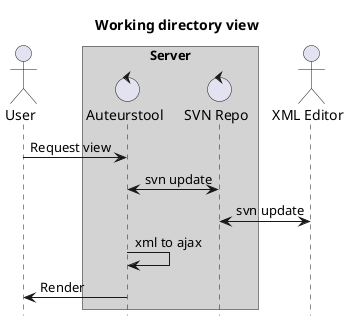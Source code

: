 @startuml

' Define the actors
actor User as usr
box "Server" #LightGray
    control Auteurstool as aut
    control "SVN Repo" as svn
end box
actor "XML Editor" as xml

title
    Working directory view
end title
hide footbox

usr -> aut: Request view
aut <-> svn: svn update
xml <-> svn: svn update
aut -> aut: xml to ajax
aut -> usr: Render

@enduml



